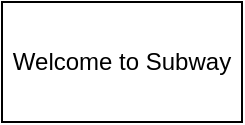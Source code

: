 <mxfile version="14.7.7" type="device"><diagram id="0zLP5m_lVyC2SZZMt5db" name="Page-1"><mxGraphModel dx="946" dy="543" grid="1" gridSize="10" guides="1" tooltips="1" connect="1" arrows="1" fold="1" page="1" pageScale="1" pageWidth="827" pageHeight="1169" math="0" shadow="0"><root><mxCell id="0"/><mxCell id="1" parent="0"/><mxCell id="Tea7cyEwEBXrA11Ii4-q-1" value="Welcome to Subway" style="rounded=0;whiteSpace=wrap;html=1;" vertex="1" parent="1"><mxGeometry x="340" width="120" height="60" as="geometry"/></mxCell></root></mxGraphModel></diagram></mxfile>